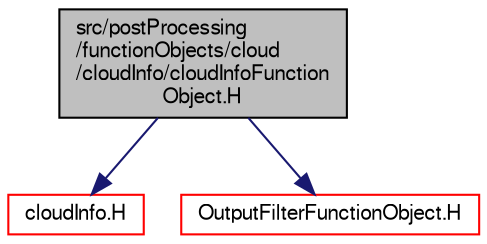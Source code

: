 digraph "src/postProcessing/functionObjects/cloud/cloudInfo/cloudInfoFunctionObject.H"
{
  bgcolor="transparent";
  edge [fontname="FreeSans",fontsize="10",labelfontname="FreeSans",labelfontsize="10"];
  node [fontname="FreeSans",fontsize="10",shape=record];
  Node0 [label="src/postProcessing\l/functionObjects/cloud\l/cloudInfo/cloudInfoFunction\lObject.H",height=0.2,width=0.4,color="black", fillcolor="grey75", style="filled", fontcolor="black"];
  Node0 -> Node1 [color="midnightblue",fontsize="10",style="solid",fontname="FreeSans"];
  Node1 [label="cloudInfo.H",height=0.2,width=0.4,color="red",URL="$a13187.html"];
  Node0 -> Node312 [color="midnightblue",fontsize="10",style="solid",fontname="FreeSans"];
  Node312 [label="OutputFilterFunctionObject.H",height=0.2,width=0.4,color="red",URL="$a08975.html"];
}
